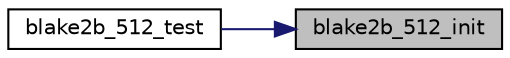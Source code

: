 digraph "blake2b_512_init"
{
 // LATEX_PDF_SIZE
  edge [fontname="Helvetica",fontsize="10",labelfontname="Helvetica",labelfontsize="10"];
  node [fontname="Helvetica",fontsize="10",shape=record];
  rankdir="RL";
  Node100 [label="blake2b_512_init",height=0.2,width=0.4,color="black", fillcolor="grey75", style="filled", fontcolor="black",tooltip="Initialize the hash state."];
  Node100 -> Node101 [dir="back",color="midnightblue",fontsize="10",style="solid",fontname="Helvetica"];
  Node101 [label="blake2b_512_test",height=0.2,width=0.4,color="black", fillcolor="white", style="filled",URL="$blake2b_8c.html#ad2bd405cb693aaaef5ea8811859eddd0",tooltip="Self-test the hash."];
}
